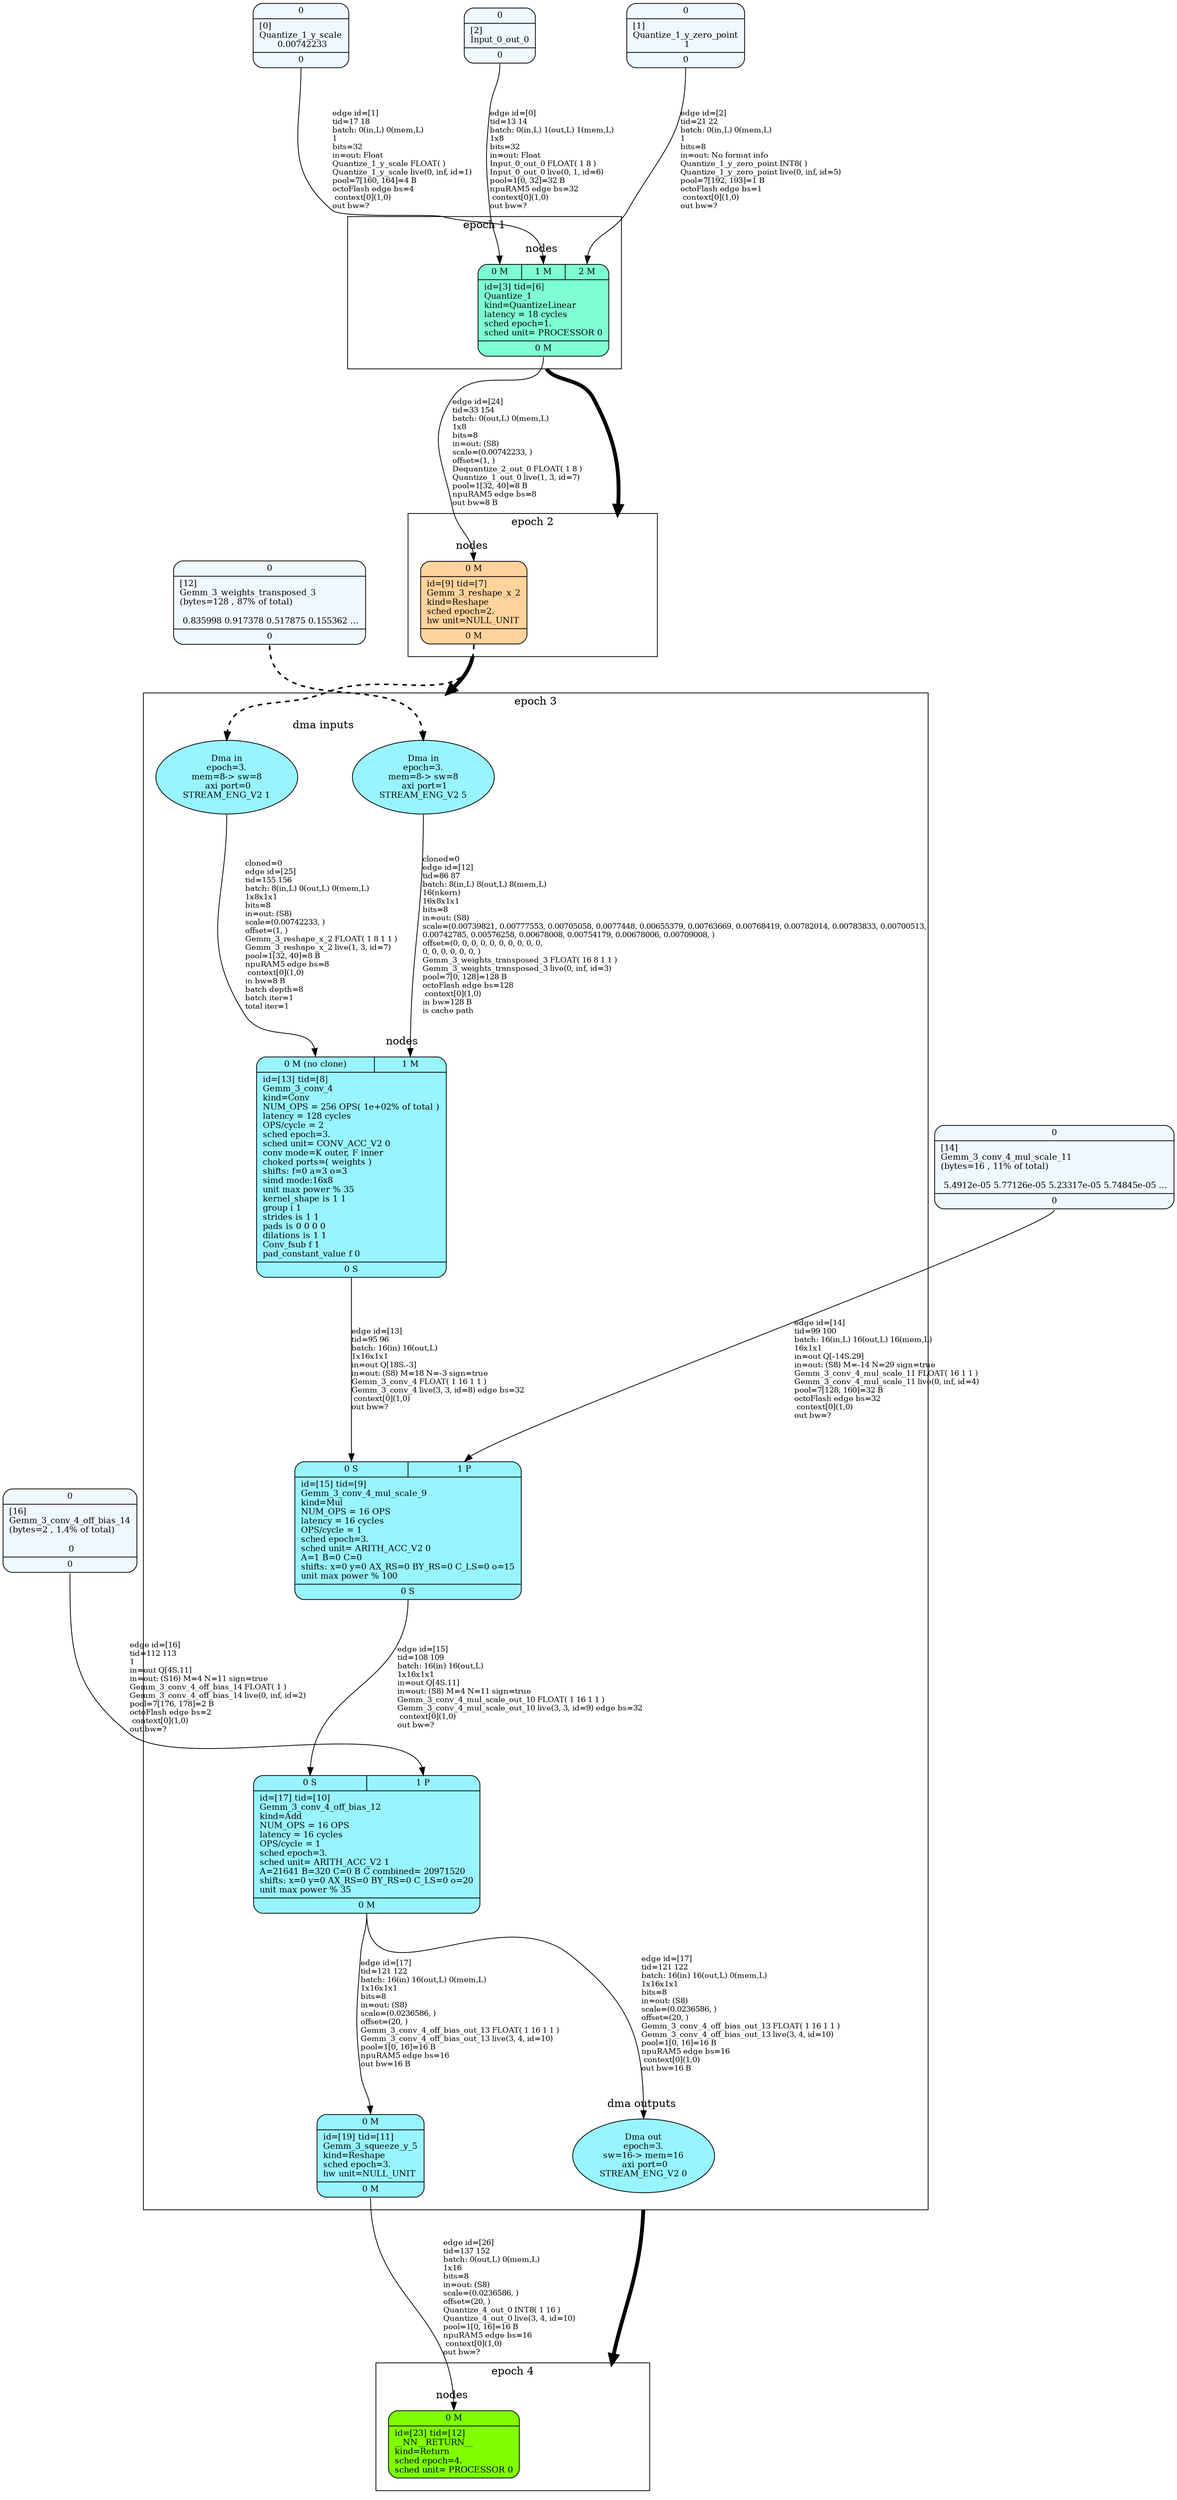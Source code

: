 digraph G {
graph [ fontsize=11 ];
node [ fontsize=11 ];
edge [ fontsize=10 ];
rankdir=BU
ranksep=1.5
nodesep=1
splines=spline
compound=true
Graphinfo [ label="" shape=plaintext, style=rounded, color=black, fontname="Arial-Bold" ];
subgraph cluster_1 { label="epoch 1"; fontsize=14; 
subgraph cluster_1_nodes { label="nodes "; peripheries=0;
Quantize_1 ;  }

subgraph cluster_dma_1_in { label=""; peripheries=0;
dummy_1[ style=invis ];  };
 }
subgraph cluster_2 { label="epoch 2"; fontsize=14; 
subgraph cluster_2_nodes { label="nodes "; peripheries=0;
Gemm_3_reshape_x_2 ;  }

subgraph cluster_dma_2_in { label=""; peripheries=0;
dummy_2[ style=invis ];  };
 }
Quantize_1:s -> dummy_2:n [ltail="cluster_1" lhead=cluster_2 strength=1000 penwidth=5];
subgraph cluster_3 { label="epoch 3"; fontsize=14; 
subgraph cluster_3_nodes { label="nodes "; peripheries=0;
Gemm_3_conv_4 ; Gemm_3_conv_4_mul_scale_9 ; Gemm_3_conv_4_off_bias_12 ; Gemm_3_squeeze_y_5 ;  }

subgraph cluster_dma_3_in { label="dma inputs "; peripheries=0;
dma_5i3 ; dma_1i3 ;  };

subgraph cluster_dma_3_out { label="dma outputs "; peripheries=0;
dma_0i3 ;  }
 }
Gemm_3_reshape_x_2:s -> dma_5i3:n [ltail="cluster_2" lhead=cluster_3 strength=1000 penwidth=5];
subgraph cluster_4 { label="epoch 4"; fontsize=14; 
subgraph cluster_4_nodes { label="nodes "; peripheries=0;
__NN__RETURN__ ;  }

subgraph cluster_dma_4_in { label=""; peripheries=0;
dummy_4[ style=invis ];  };
 }
dma_0i3:s -> dummy_4:n [ltail="cluster_3" lhead=cluster_4 strength=1000 penwidth=5];
Gemm_3_weights_transposed_3 [ label="{ { <i0> 0} |  [12]\lGemm_3_weights_transposed_3\l(bytes=128 , 87% of total)\l\l 0.835998 0.917378 0.517875 0.155362 ... | { <o0> 0} }", shape=record, fillcolor="aliceblue", style="rounded,filled"  ] ;
Quantize_1_y_zero_point [ label="{ { <i0> 0} |  [1]\lQuantize_1_y_zero_point\l 1 | { <o0> 0} }", shape=record, fillcolor="aliceblue", style="rounded,filled"  ] ;
Gemm_3_conv_4_off_bias_14 [ label="{ { <i0> 0} |  [16]\lGemm_3_conv_4_off_bias_14\l(bytes=2 , 1.4% of total)\l\l 0 | { <o0> 0} }", shape=record, fillcolor="aliceblue", style="rounded,filled"  ] ;
Input_0_out_0 [ label="{ { <i0> 0} |  [2]\lInput_0_out_0 | { <o0> 0} }", shape=record, fillcolor="aliceblue", style="rounded,filled"  ] ;
Gemm_3_conv_4_mul_scale_11 [ label="{ { <i0> 0} |  [14]\lGemm_3_conv_4_mul_scale_11\l(bytes=16 , 11% of total)\l\l 5.4912e-05 5.77126e-05 5.23317e-05 5.74845e-05 ... | { <o0> 0} }", shape=record, fillcolor="aliceblue", style="rounded,filled"  ] ;
Quantize_1_y_scale [ label="{ { <i0> 0} |  [0]\lQuantize_1_y_scale\l 0.00742233 | { <o0> 0} }", shape=record, fillcolor="aliceblue", style="rounded,filled"  ] ;
Quantize_1 [ label="{ { < i0>  0 M  | < i1>  1 M  | < i2>  2 M } | id=[3] tid=[6]\lQuantize_1\lkind=QuantizeLinear\llatency = 18 cycles\lsched epoch=1.\lsched unit= PROCESSOR 0\l | { < o0>  0 M } }", shape=record, fillcolor="aquamarine", style="rounded,filled"  ] ;
Gemm_3_reshape_x_2 [ label="{ { < i0>  0 M } | id=[9] tid=[7]\lGemm_3_reshape_x_2\lkind=Reshape\lsched epoch=2.\lhw unit=NULL_UNIT\l | { < o0>  0 M } }", shape=record, fillcolor="burlywood1", style="rounded,filled"  ] ;
dma_1i3 [ label="Dma in\nepoch=3.\nmem=8-> sw=8
 axi port=0\nSTREAM_ENG_V2 1", shape=ellipse, width=0.1, fillcolor="cadetblue1", style="rounded,filled"  ]
dma_5i3 [ label="Dma in\nepoch=3.\nmem=8-> sw=8
 axi port=1\nSTREAM_ENG_V2 5", shape=ellipse, width=0.1, fillcolor="cadetblue1", style="rounded,filled"  ]
Gemm_3_conv_4 [ label="{ { < i0>  0 M (no clone)  | < i1>  1 M } | id=[13] tid=[8]\lGemm_3_conv_4\lkind=Conv\lNUM_OPS = 256 OPS( 1e+02% of total )\llatency = 128 cycles\lOPS/cycle = 2\lsched epoch=3.\lsched unit= CONV_ACC_V2 0\lconv mode=K outer, F inner\lchoked ports=( weights  )\lshifts: f=0 a=3 o=3\lsimd mode:16x8\lunit max power % 35\lkernel_shape is 1 1\lgroup i 1\lstrides is 1 1\lpads is 0 0 0 0\ldilations is 1 1\lConv_fsub f 1\lpad_constant_value f 0\l | { < o0>  0 S } }", shape=record, fillcolor="cadetblue1", style="rounded,filled"  ] ;
Gemm_3_conv_4_mul_scale_9 [ label="{ { < i0>  0 S  | < i1>  1 P } | id=[15] tid=[9]\lGemm_3_conv_4_mul_scale_9\lkind=Mul\lNUM_OPS = 16 OPS\llatency = 16 cycles\lOPS/cycle = 1\lsched epoch=3.\lsched unit= ARITH_ACC_V2 0\lA=1 B=0 C=0\lshifts: x=0 y=0 AX_RS=0 BY_RS=0 C_LS=0 o=15\lunit max power % 100\l | { < o0>  0 S } }", shape=record, fillcolor="cadetblue1", style="rounded,filled"  ] ;
dma_0i3 [ label="Dma out\nepoch=3.\nsw=16-> mem=16
 axi port=0\nSTREAM_ENG_V2 0", shape=ellipse, width=0.1, fillcolor="cadetblue1", style="rounded,filled"  ]
Gemm_3_conv_4_off_bias_12:o0:s->dma_0i3:n [ label="edge id=[17]\ltid=121 122\lbatch: 16(in) 16(out,L) 0(mem,L) \l1x16x1x1\lbits=8\lin=out: (S8)\lscale=(0.0236586, )\loffset=(20, )\lGemm_3_conv_4_off_bias_out_13 FLOAT( 1 16 1 1 )\lGemm_3_conv_4_off_bias_out_13 live(3, 4, id=10)\lpool=1[0, 16]=16 B\lnpuRAM5 edge bs=16\l context[0](1,0)\lout bw=16 B\l" ]; 
Gemm_3_conv_4_off_bias_12 [ label="{ { < i0>  0 S  | < i1>  1 P } | id=[17] tid=[10]\lGemm_3_conv_4_off_bias_12\lkind=Add\lNUM_OPS = 16 OPS\llatency = 16 cycles\lOPS/cycle = 1\lsched epoch=3.\lsched unit= ARITH_ACC_V2 1\lA=21641 B=320 C=0 B C combined= 20971520\lshifts: x=0 y=0 AX_RS=0 BY_RS=0 C_LS=0 o=20\lunit max power % 35\l | { < o0>  0 M } }", shape=record, fillcolor="cadetblue1", style="rounded,filled"  ] ;
Gemm_3_squeeze_y_5 [ label="{ { < i0>  0 M } | id=[19] tid=[11]\lGemm_3_squeeze_y_5\lkind=Reshape\lsched epoch=3.\lhw unit=NULL_UNIT\l | { < o0>  0 M } }", shape=record, fillcolor="cadetblue1", style="rounded,filled"  ] ;
__NN__RETURN__ [ label="{ { < i0>  0 M } | id=[23] tid=[12]\l__NN__RETURN__\lkind=Return\lsched epoch=4.\lsched unit= PROCESSOR 0\l}", shape=record, fillcolor="chartreuse", style="rounded,filled"  ] ;
Input_0_out_0:o0:s->Quantize_1:i0:n [ label="edge id=[0]\ltid=13 14\lbatch: 0(in,L) 1(out,L) 1(mem,L) \l1x8\lbits=32\lin=out: Float\lInput_0_out_0 FLOAT( 1 8 )\lInput_0_out_0 live(0, 1, id=6)\lpool=1[0, 32]=32 B\lnpuRAM5 edge bs=32\l context[0](1,0)\lout bw=?\l" ]; 
Quantize_1_y_scale:o0:s->Quantize_1:i1:n [ label="edge id=[1]\ltid=17 18\lbatch: 0(in,L) 0(mem,L) \l1\lbits=32\lin=out: Float\lQuantize_1_y_scale FLOAT( )\lQuantize_1_y_scale live(0, inf, id=1)\lpool=7[160, 164]=4 B\loctoFlash edge bs=4\l context[0](1,0)\lout bw=?\l" ]; 
Quantize_1_y_zero_point:o0:s->Quantize_1:i2:n [ label="edge id=[2]\ltid=21 22\lbatch: 0(in,L) 0(mem,L) \l1\lbits=8\lin=out: No format info\lQuantize_1_y_zero_point INT8( )\lQuantize_1_y_zero_point live(0, inf, id=5)\lpool=7[192, 193]=1 B\loctoFlash edge bs=1\l context[0](1,0)\lout bw=?\l" ]; 
Gemm_3_weights_transposed_3:o0:s->dma_5i3:n [ penwidth=2, style=dashed  ]; 
dma_5i3:s->Gemm_3_conv_4:i1:n [ label="cloned=0\ledge id=[12]\ltid=86 87\lbatch: 8(in,L) 8(out,L) 8(mem,L) \l16(nkern) \l16x8x1x1\lbits=8\lin=out: (S8)\lscale=(0.00739821, 0.00777553, 0.00705058, 0.0077448, 0.00655379, 0.00763669, 0.00768419, 0.00782014, 0.00783833, 0.00700513, \l0.00742785, 0.00576258, 0.00678008, 0.00754179, 0.00678006, 0.00709008, )\loffset=(0, 0, 0, 0, 0, 0, 0, 0, 0, 0, \l0, 0, 0, 0, 0, 0, )\lGemm_3_weights_transposed_3 FLOAT( 16 8 1 1 )\lGemm_3_weights_transposed_3 live(0, inf, id=3)\lpool=7[0, 128]=128 B\loctoFlash edge bs=128\l context[0](1,0)\lin bw=128 B\lis cache path\l"   ]; 
Gemm_3_conv_4:o0:s->Gemm_3_conv_4_mul_scale_9:i0:n [ label="edge id=[13]\ltid=95 96\lbatch: 16(in) 16(out,L) \l1x16x1x1\lin=out Q[18S.-3]\lin=out: (S8) M=18 N=-3 sign=true\lGemm_3_conv_4 FLOAT( 1 16 1 1 )\lGemm_3_conv_4 live(3, 3, id=8) edge bs=32\l context[0](1,0)\lout bw=?\l" ]; 
Gemm_3_conv_4_mul_scale_11:o0:s->Gemm_3_conv_4_mul_scale_9:i1:n [ label="edge id=[14]\ltid=99 100\lbatch: 16(in,L) 16(out,L) 16(mem,L) \l16x1x1\lin=out Q[-14S.29]\lin=out: (S8) M=-14 N=29 sign=true\lGemm_3_conv_4_mul_scale_11 FLOAT( 16 1 1 )\lGemm_3_conv_4_mul_scale_11 live(0, inf, id=4)\lpool=7[128, 160]=32 B\loctoFlash edge bs=32\l context[0](1,0)\lout bw=?\l" ]; 
Gemm_3_conv_4_mul_scale_9:o0:s->Gemm_3_conv_4_off_bias_12:i0:n [ label="edge id=[15]\ltid=108 109\lbatch: 16(in) 16(out,L) \l1x16x1x1\lin=out Q[4S.11]\lin=out: (S8) M=4 N=11 sign=true\lGemm_3_conv_4_mul_scale_out_10 FLOAT( 1 16 1 1 )\lGemm_3_conv_4_mul_scale_out_10 live(3, 3, id=9) edge bs=32\l context[0](1,0)\lout bw=?\l" ]; 
Gemm_3_conv_4_off_bias_14:o0:s->Gemm_3_conv_4_off_bias_12:i1:n [ label="edge id=[16]\ltid=112 113\l1\lin=out Q[4S.11]\lin=out: (S16) M=4 N=11 sign=true\lGemm_3_conv_4_off_bias_14 FLOAT( 1 )\lGemm_3_conv_4_off_bias_14 live(0, inf, id=2)\lpool=7[176, 178]=2 B\loctoFlash edge bs=2\l context[0](1,0)\lout bw=?\l" ]; 
Gemm_3_conv_4_off_bias_12:o0:s->Gemm_3_squeeze_y_5:i0:n [ label="edge id=[17]\ltid=121 122\lbatch: 16(in) 16(out,L) 0(mem,L) \l1x16x1x1\lbits=8\lin=out: (S8)\lscale=(0.0236586, )\loffset=(20, )\lGemm_3_conv_4_off_bias_out_13 FLOAT( 1 16 1 1 )\lGemm_3_conv_4_off_bias_out_13 live(3, 4, id=10)\lpool=1[0, 16]=16 B\lnpuRAM5 edge bs=16\lout bw=16 B\l" ]; 
Quantize_1:o0:s->Gemm_3_reshape_x_2:i0:n [ label="edge id=[24]\ltid=33 154\lbatch: 0(out,L) 0(mem,L) \l1x8\lbits=8\lin=out: (S8)\lscale=(0.00742233, )\loffset=(1, )\lDequantize_2_out_0 FLOAT( 1 8 )\lQuantize_1_out_0 live(1, 3, id=7)\lpool=1[32, 40]=8 B\lnpuRAM5 edge bs=8\lout bw=8 B\l" ]; 
Gemm_3_reshape_x_2:o0:s->dma_1i3:n [ penwidth=2, style=dashed  ]; 
dma_1i3:s->Gemm_3_conv_4:i0:n [ label="cloned=0\ledge id=[25]\ltid=155 156\lbatch: 8(in,L) 0(out,L) 0(mem,L) \l1x8x1x1\lbits=8\lin=out: (S8)\lscale=(0.00742233, )\loffset=(1, )\lGemm_3_reshape_x_2 FLOAT( 1 8 1 1 )\lGemm_3_reshape_x_2 live(1, 3, id=7)\lpool=1[32, 40]=8 B\lnpuRAM5 edge bs=8\l context[0](1,0)\lin bw=8 B\lbatch depth=8\lbatch iter=1\ltotal iter=1\l"   ]; 
Gemm_3_squeeze_y_5:o0:s->__NN__RETURN__:i0:n [ label="edge id=[26]\ltid=137 152\lbatch: 0(out,L) 0(mem,L) \l1x16\lbits=8\lin=out: (S8)\lscale=(0.0236586, )\loffset=(20, )\lQuantize_4_out_0 INT8( 1 16 )\lQuantize_4_out_0 live(3, 4, id=10)\lpool=1[0, 16]=16 B\lnpuRAM5 edge bs=16\l context[0](1,0)\lout bw=?\l" ]; 
}
